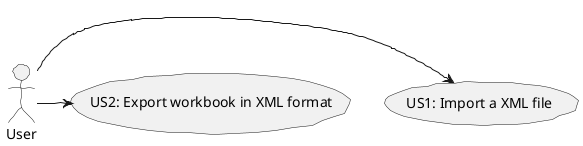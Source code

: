 @startuml  us.png
skinparam handwritten true
skinparam monochrome true
skinparam packageStyle rect
skinparam defaultFontName FG Virgil
skinparam shadowing false

User -> (US1: Import a XML file)
User -> (US2: Export workbook in XML format)

@enduml
